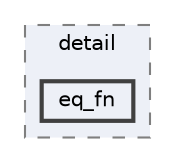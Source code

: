 digraph "C:/Users/HP/Documents/GitHub/Minero-Game/Classes/lib/include/c++/ext/pb_ds/detail/eq_fn"
{
 // LATEX_PDF_SIZE
  bgcolor="transparent";
  edge [fontname=Helvetica,fontsize=10,labelfontname=Helvetica,labelfontsize=10];
  node [fontname=Helvetica,fontsize=10,shape=box,height=0.2,width=0.4];
  compound=true
  subgraph clusterdir_36ea5ff05da98f3f134d69092af8e345 {
    graph [ bgcolor="#edf0f7", pencolor="grey50", label="detail", fontname=Helvetica,fontsize=10 style="filled,dashed", URL="dir_36ea5ff05da98f3f134d69092af8e345.html",tooltip=""]
  dir_a0bfbbda59265d321833d69df3d8b4eb [label="eq_fn", fillcolor="#edf0f7", color="grey25", style="filled,bold", URL="dir_a0bfbbda59265d321833d69df3d8b4eb.html",tooltip=""];
  }
}
